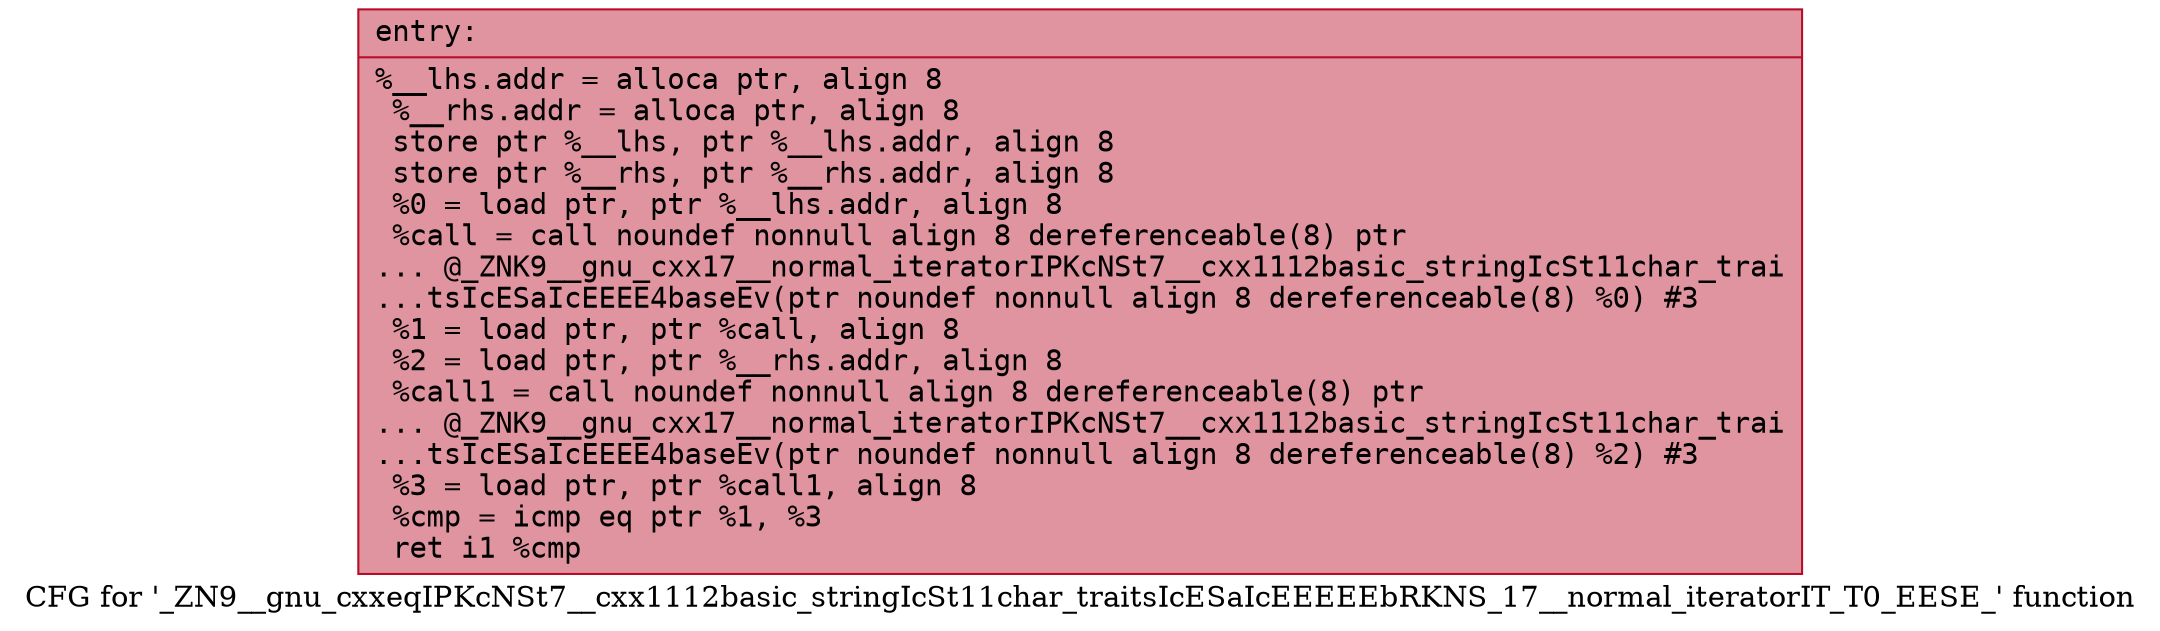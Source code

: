 digraph "CFG for '_ZN9__gnu_cxxeqIPKcNSt7__cxx1112basic_stringIcSt11char_traitsIcESaIcEEEEEbRKNS_17__normal_iteratorIT_T0_EESE_' function" {
	label="CFG for '_ZN9__gnu_cxxeqIPKcNSt7__cxx1112basic_stringIcSt11char_traitsIcESaIcEEEEEbRKNS_17__normal_iteratorIT_T0_EESE_' function";

	Node0x556bfeced370 [shape=record,color="#b70d28ff", style=filled, fillcolor="#b70d2870" fontname="Courier",label="{entry:\l|  %__lhs.addr = alloca ptr, align 8\l  %__rhs.addr = alloca ptr, align 8\l  store ptr %__lhs, ptr %__lhs.addr, align 8\l  store ptr %__rhs, ptr %__rhs.addr, align 8\l  %0 = load ptr, ptr %__lhs.addr, align 8\l  %call = call noundef nonnull align 8 dereferenceable(8) ptr\l... @_ZNK9__gnu_cxx17__normal_iteratorIPKcNSt7__cxx1112basic_stringIcSt11char_trai\l...tsIcESaIcEEEE4baseEv(ptr noundef nonnull align 8 dereferenceable(8) %0) #3\l  %1 = load ptr, ptr %call, align 8\l  %2 = load ptr, ptr %__rhs.addr, align 8\l  %call1 = call noundef nonnull align 8 dereferenceable(8) ptr\l... @_ZNK9__gnu_cxx17__normal_iteratorIPKcNSt7__cxx1112basic_stringIcSt11char_trai\l...tsIcESaIcEEEE4baseEv(ptr noundef nonnull align 8 dereferenceable(8) %2) #3\l  %3 = load ptr, ptr %call1, align 8\l  %cmp = icmp eq ptr %1, %3\l  ret i1 %cmp\l}"];
}
